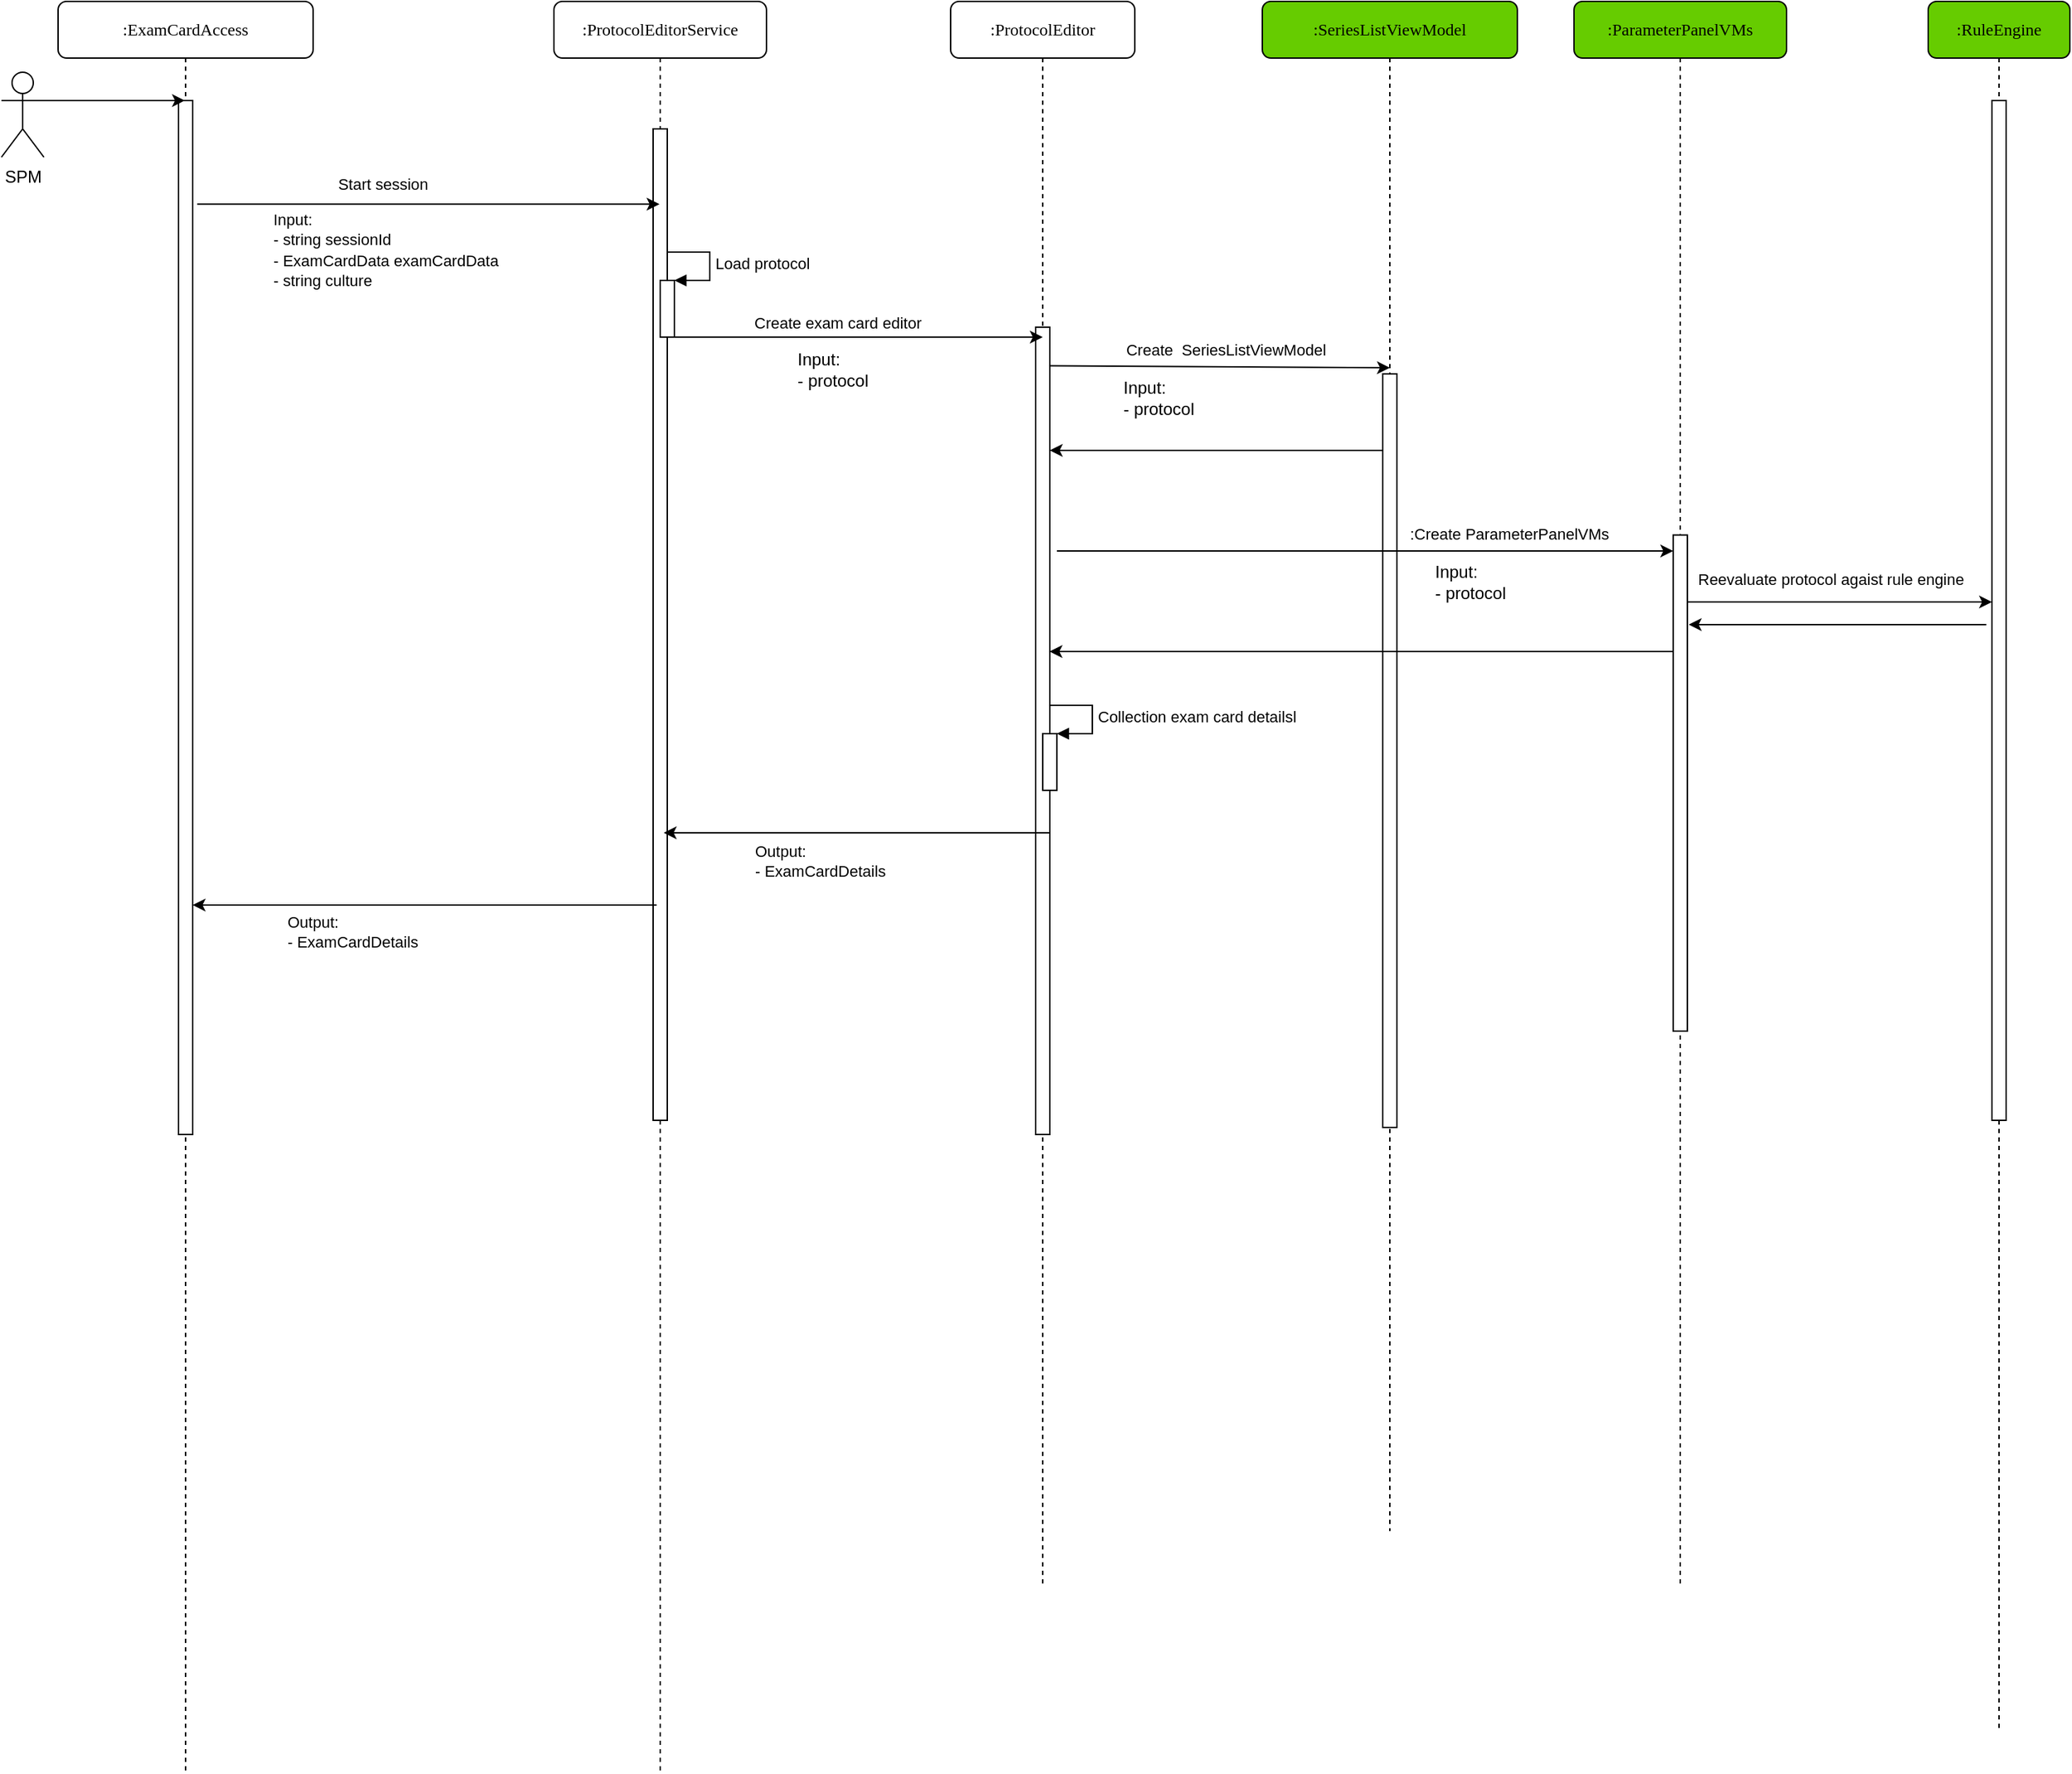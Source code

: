 <mxfile version="20.8.16" type="github">
  <diagram name="Page-1" id="13e1069c-82ec-6db2-03f1-153e76fe0fe0">
    <mxGraphModel dx="1610" dy="804" grid="0" gridSize="10" guides="1" tooltips="1" connect="1" arrows="1" fold="1" page="0" pageScale="1" pageWidth="1100" pageHeight="850" background="none" math="0" shadow="0">
      <root>
        <mxCell id="0" />
        <mxCell id="1" parent="0" />
        <mxCell id="7baba1c4bc27f4b0-2" value=":ProtocolEditorService" style="shape=umlLifeline;perimeter=lifelinePerimeter;whiteSpace=wrap;html=1;container=1;collapsible=0;recursiveResize=0;outlineConnect=0;rounded=1;shadow=0;comic=0;labelBackgroundColor=none;strokeWidth=1;fontFamily=Verdana;fontSize=12;align=center;" parent="1" vertex="1">
          <mxGeometry x="390" y="80" width="150" height="1250" as="geometry" />
        </mxCell>
        <mxCell id="7baba1c4bc27f4b0-10" value="" style="html=1;points=[];perimeter=orthogonalPerimeter;rounded=0;shadow=0;comic=0;labelBackgroundColor=none;strokeWidth=1;fontFamily=Verdana;fontSize=12;align=center;" parent="7baba1c4bc27f4b0-2" vertex="1">
          <mxGeometry x="70" y="90" width="10" height="700" as="geometry" />
        </mxCell>
        <mxCell id="90dkgZwAsfMruA5nad-L-56" value="" style="html=1;points=[];perimeter=orthogonalPerimeter;fontSize=11;" parent="7baba1c4bc27f4b0-2" vertex="1">
          <mxGeometry x="75" y="197" width="10" height="40" as="geometry" />
        </mxCell>
        <mxCell id="90dkgZwAsfMruA5nad-L-57" value="Load protocol" style="edgeStyle=orthogonalEdgeStyle;html=1;align=left;spacingLeft=2;endArrow=block;rounded=0;entryX=1;entryY=0;fontSize=11;" parent="7baba1c4bc27f4b0-2" target="90dkgZwAsfMruA5nad-L-56" edge="1">
          <mxGeometry relative="1" as="geometry">
            <mxPoint x="80" y="177" as="sourcePoint" />
            <Array as="points">
              <mxPoint x="110" y="177" />
            </Array>
          </mxGeometry>
        </mxCell>
        <mxCell id="7baba1c4bc27f4b0-3" value=":ProtocolEditor" style="shape=umlLifeline;perimeter=lifelinePerimeter;whiteSpace=wrap;html=1;container=1;collapsible=0;recursiveResize=0;outlineConnect=0;rounded=1;shadow=0;comic=0;labelBackgroundColor=none;strokeWidth=1;fontFamily=Verdana;fontSize=12;align=center;" parent="1" vertex="1">
          <mxGeometry x="670" y="80" width="130" height="1120" as="geometry" />
        </mxCell>
        <mxCell id="90dkgZwAsfMruA5nad-L-35" value="" style="html=1;points=[];perimeter=orthogonalPerimeter;fontSize=11;" parent="7baba1c4bc27f4b0-3" vertex="1">
          <mxGeometry x="60" y="230" width="10" height="570" as="geometry" />
        </mxCell>
        <mxCell id="vVMsU0UwiVYUPc0pxKb--1" value="" style="html=1;points=[];perimeter=orthogonalPerimeter;fontSize=11;" parent="7baba1c4bc27f4b0-3" vertex="1">
          <mxGeometry x="65" y="517" width="10" height="40" as="geometry" />
        </mxCell>
        <mxCell id="vVMsU0UwiVYUPc0pxKb--2" value="Collection exam card detailsl" style="edgeStyle=orthogonalEdgeStyle;html=1;align=left;spacingLeft=2;endArrow=block;rounded=0;entryX=1;entryY=0;fontSize=11;" parent="7baba1c4bc27f4b0-3" target="vVMsU0UwiVYUPc0pxKb--1" edge="1">
          <mxGeometry relative="1" as="geometry">
            <mxPoint x="70" y="497" as="sourcePoint" />
            <Array as="points">
              <mxPoint x="100" y="497" />
            </Array>
          </mxGeometry>
        </mxCell>
        <mxCell id="90dkgZwAsfMruA5nad-L-102" value="" style="endArrow=classic;html=1;rounded=0;fontSize=11;" parent="7baba1c4bc27f4b0-3" edge="1">
          <mxGeometry width="50" height="50" relative="1" as="geometry">
            <mxPoint x="70" y="587" as="sourcePoint" />
            <mxPoint x="-202.5" y="587" as="targetPoint" />
            <Array as="points" />
          </mxGeometry>
        </mxCell>
        <mxCell id="7baba1c4bc27f4b0-5" value=":SeriesListViewModel" style="shape=umlLifeline;perimeter=lifelinePerimeter;whiteSpace=wrap;html=1;container=1;collapsible=0;recursiveResize=0;outlineConnect=0;rounded=1;shadow=0;comic=0;labelBackgroundColor=none;strokeWidth=1;fontFamily=Verdana;fontSize=12;align=center;fillColor=#66CC00;" parent="1" vertex="1">
          <mxGeometry x="890" y="80" width="180" height="1080" as="geometry" />
        </mxCell>
        <mxCell id="7baba1c4bc27f4b0-13" value="" style="html=1;points=[];perimeter=orthogonalPerimeter;rounded=0;shadow=0;comic=0;labelBackgroundColor=none;strokeWidth=1;fontFamily=Verdana;fontSize=12;align=center;" parent="7baba1c4bc27f4b0-5" vertex="1">
          <mxGeometry x="85" y="263" width="10" height="532" as="geometry" />
        </mxCell>
        <mxCell id="90dkgZwAsfMruA5nad-L-45" value="" style="endArrow=classic;html=1;rounded=0;fontSize=11;" parent="7baba1c4bc27f4b0-5" edge="1">
          <mxGeometry width="50" height="50" relative="1" as="geometry">
            <mxPoint x="85" y="317" as="sourcePoint" />
            <mxPoint x="-150" y="317" as="targetPoint" />
          </mxGeometry>
        </mxCell>
        <mxCell id="90dkgZwAsfMruA5nad-L-78" value="Input:&lt;br&gt;- protocol" style="text;html=1;strokeColor=none;fillColor=none;align=left;verticalAlign=middle;whiteSpace=wrap;rounded=0;" parent="7baba1c4bc27f4b0-5" vertex="1">
          <mxGeometry x="120" y="387" width="100" height="45" as="geometry" />
        </mxCell>
        <mxCell id="7baba1c4bc27f4b0-6" value=":RuleEngine" style="shape=umlLifeline;perimeter=lifelinePerimeter;whiteSpace=wrap;html=1;container=1;collapsible=0;recursiveResize=0;outlineConnect=0;rounded=1;shadow=0;comic=0;labelBackgroundColor=none;strokeWidth=1;fontFamily=Verdana;fontSize=12;align=center;fillColor=#66CC00;" parent="1" vertex="1">
          <mxGeometry x="1360" y="80" width="100" height="1220" as="geometry" />
        </mxCell>
        <mxCell id="90dkgZwAsfMruA5nad-L-52" value="" style="html=1;points=[];perimeter=orthogonalPerimeter;rounded=0;shadow=0;comic=0;labelBackgroundColor=none;strokeWidth=1;fontFamily=Verdana;fontSize=12;align=center;" parent="7baba1c4bc27f4b0-6" vertex="1">
          <mxGeometry x="45" y="70" width="10" height="720" as="geometry" />
        </mxCell>
        <mxCell id="7baba1c4bc27f4b0-7" value=":ParameterPanelVMs" style="shape=umlLifeline;perimeter=lifelinePerimeter;whiteSpace=wrap;html=1;container=1;collapsible=0;recursiveResize=0;outlineConnect=0;rounded=1;shadow=0;comic=0;labelBackgroundColor=none;strokeWidth=1;fontFamily=Verdana;fontSize=12;align=center;fillColor=#66CC00;" parent="1" vertex="1">
          <mxGeometry x="1110" y="80" width="150" height="1120" as="geometry" />
        </mxCell>
        <mxCell id="7baba1c4bc27f4b0-37" value="" style="html=1;points=[];perimeter=orthogonalPerimeter;rounded=0;shadow=0;comic=0;labelBackgroundColor=none;strokeWidth=1;fontFamily=Verdana;fontSize=12;align=center;" parent="7baba1c4bc27f4b0-7" vertex="1">
          <mxGeometry x="70" y="376.75" width="10" height="350.25" as="geometry" />
        </mxCell>
        <mxCell id="7baba1c4bc27f4b0-8" value=":ExamCardAccess" style="shape=umlLifeline;perimeter=lifelinePerimeter;whiteSpace=wrap;html=1;container=1;collapsible=0;recursiveResize=0;outlineConnect=0;rounded=1;shadow=0;comic=0;labelBackgroundColor=none;strokeWidth=1;fontFamily=Verdana;fontSize=12;align=center;" parent="1" vertex="1">
          <mxGeometry x="40" y="80" width="180" height="1250" as="geometry" />
        </mxCell>
        <mxCell id="7baba1c4bc27f4b0-9" value="" style="html=1;points=[];perimeter=orthogonalPerimeter;rounded=0;shadow=0;comic=0;labelBackgroundColor=none;strokeWidth=1;fontFamily=Verdana;fontSize=12;align=center;" parent="7baba1c4bc27f4b0-8" vertex="1">
          <mxGeometry x="85" y="70" width="10" height="730" as="geometry" />
        </mxCell>
        <mxCell id="90dkgZwAsfMruA5nad-L-2" value="SPM" style="shape=umlActor;verticalLabelPosition=bottom;verticalAlign=top;html=1;outlineConnect=0;" parent="1" vertex="1">
          <mxGeometry y="130" width="30" height="60" as="geometry" />
        </mxCell>
        <mxCell id="90dkgZwAsfMruA5nad-L-12" value="" style="endArrow=classic;html=1;rounded=0;exitX=1.32;exitY=0.101;exitDx=0;exitDy=0;exitPerimeter=0;" parent="1" edge="1">
          <mxGeometry width="50" height="50" relative="1" as="geometry">
            <mxPoint x="138.2" y="223.15" as="sourcePoint" />
            <mxPoint x="464.5" y="223.15" as="targetPoint" />
          </mxGeometry>
        </mxCell>
        <mxCell id="90dkgZwAsfMruA5nad-L-13" value="Start session" style="edgeLabel;html=1;align=center;verticalAlign=middle;resizable=0;points=[];" parent="90dkgZwAsfMruA5nad-L-12" vertex="1" connectable="0">
          <mxGeometry x="-0.356" y="-1" relative="1" as="geometry">
            <mxPoint x="26" y="-15" as="offset" />
          </mxGeometry>
        </mxCell>
        <mxCell id="90dkgZwAsfMruA5nad-L-18" value="&lt;span style=&quot;font-size: 11px; background-color: rgb(255, 255, 255);&quot;&gt;Input:&lt;br&gt;- string sessionId&lt;/span&gt;&lt;br style=&quot;border-color: var(--border-color); font-size: 11px;&quot;&gt;&lt;div style=&quot;&quot;&gt;&lt;span style=&quot;background-color: rgb(255, 255, 255); font-size: 11px;&quot;&gt;- ExamCardData examCardData&lt;/span&gt;&lt;/div&gt;&lt;span style=&quot;font-size: 11px; background-color: rgb(255, 255, 255);&quot;&gt;- string culture&lt;/span&gt;" style="text;html=1;strokeColor=none;fillColor=none;align=left;verticalAlign=middle;whiteSpace=wrap;rounded=0;" parent="1" vertex="1">
          <mxGeometry x="190" y="232" width="220" height="45" as="geometry" />
        </mxCell>
        <mxCell id="90dkgZwAsfMruA5nad-L-33" value="" style="endArrow=classic;html=1;rounded=0;startArrow=none;" parent="1" edge="1">
          <mxGeometry width="50" height="50" relative="1" as="geometry">
            <mxPoint x="470" y="317" as="sourcePoint" />
            <mxPoint x="735" y="317" as="targetPoint" />
            <Array as="points" />
          </mxGeometry>
        </mxCell>
        <mxCell id="90dkgZwAsfMruA5nad-L-59" value="Create exam card editor" style="edgeLabel;html=1;align=center;verticalAlign=middle;resizable=0;points=[];fontSize=11;" parent="90dkgZwAsfMruA5nad-L-33" vertex="1" connectable="0">
          <mxGeometry x="0.774" y="-2" relative="1" as="geometry">
            <mxPoint x="-115" y="-12" as="offset" />
          </mxGeometry>
        </mxCell>
        <mxCell id="90dkgZwAsfMruA5nad-L-50" value="" style="endArrow=classic;html=1;rounded=0;fontSize=11;startArrow=none;" parent="1" edge="1">
          <mxGeometry width="50" height="50" relative="1" as="geometry">
            <mxPoint x="745" y="468" as="sourcePoint" />
            <mxPoint x="1180" y="468" as="targetPoint" />
            <Array as="points">
              <mxPoint x="920" y="468" />
            </Array>
          </mxGeometry>
        </mxCell>
        <mxCell id="90dkgZwAsfMruA5nad-L-60" value="Input:&lt;br&gt;- protocol" style="text;html=1;strokeColor=none;fillColor=none;align=left;verticalAlign=middle;whiteSpace=wrap;rounded=0;" parent="1" vertex="1">
          <mxGeometry x="560" y="317" width="100" height="45" as="geometry" />
        </mxCell>
        <mxCell id="90dkgZwAsfMruA5nad-L-61" value="Input:&lt;br&gt;- protocol" style="text;html=1;strokeColor=none;fillColor=none;align=left;verticalAlign=middle;whiteSpace=wrap;rounded=0;" parent="1" vertex="1">
          <mxGeometry x="790" y="337" width="100" height="45" as="geometry" />
        </mxCell>
        <mxCell id="90dkgZwAsfMruA5nad-L-62" value="" style="endArrow=classic;html=1;rounded=0;fontSize=11;" parent="1" edge="1">
          <mxGeometry width="50" height="50" relative="1" as="geometry">
            <mxPoint x="1180" y="539.0" as="sourcePoint" />
            <mxPoint x="739.81" y="539" as="targetPoint" />
            <Array as="points">
              <mxPoint x="1180" y="539" />
              <mxPoint x="960" y="539" />
            </Array>
          </mxGeometry>
        </mxCell>
        <mxCell id="90dkgZwAsfMruA5nad-L-70" value="" style="endArrow=classic;html=1;rounded=0;fontSize=11;startArrow=none;" parent="1" edge="1">
          <mxGeometry width="50" height="50" relative="1" as="geometry">
            <mxPoint x="1190" y="504" as="sourcePoint" />
            <mxPoint x="1405" y="504" as="targetPoint" />
            <Array as="points">
              <mxPoint x="1290" y="504" />
            </Array>
          </mxGeometry>
        </mxCell>
        <mxCell id="90dkgZwAsfMruA5nad-L-72" value="Reevaluate protocol agaist rule engine" style="edgeLabel;html=1;align=center;verticalAlign=middle;resizable=0;points=[];fontSize=11;" parent="90dkgZwAsfMruA5nad-L-70" vertex="1" connectable="0">
          <mxGeometry x="-0.086" y="1" relative="1" as="geometry">
            <mxPoint x="2" y="-15" as="offset" />
          </mxGeometry>
        </mxCell>
        <mxCell id="90dkgZwAsfMruA5nad-L-73" value="" style="endArrow=classic;html=1;rounded=0;fontSize=11;" parent="1" edge="1">
          <mxGeometry width="50" height="50" relative="1" as="geometry">
            <mxPoint x="1401.0" y="520" as="sourcePoint" />
            <mxPoint x="1190.997" y="520" as="targetPoint" />
            <Array as="points" />
          </mxGeometry>
        </mxCell>
        <mxCell id="90dkgZwAsfMruA5nad-L-99" value="" style="endArrow=classic;html=1;rounded=0;exitX=1;exitY=0.333;exitDx=0;exitDy=0;exitPerimeter=0;" parent="1" source="90dkgZwAsfMruA5nad-L-2" target="7baba1c4bc27f4b0-8" edge="1">
          <mxGeometry width="50" height="50" relative="1" as="geometry">
            <mxPoint x="40" y="160" as="sourcePoint" />
            <mxPoint x="64.17" y="551.52" as="targetPoint" />
          </mxGeometry>
        </mxCell>
        <mxCell id="90dkgZwAsfMruA5nad-L-104" value="" style="endArrow=classic;html=1;rounded=0;fontSize=11;" parent="1" edge="1">
          <mxGeometry width="50" height="50" relative="1" as="geometry">
            <mxPoint x="462.5" y="718" as="sourcePoint" />
            <mxPoint x="135" y="718" as="targetPoint" />
            <Array as="points" />
          </mxGeometry>
        </mxCell>
        <mxCell id="90dkgZwAsfMruA5nad-L-105" value="Output: &lt;br&gt;- ExamCardDetails" style="edgeLabel;html=1;align=left;verticalAlign=middle;resizable=0;points=[];" parent="1" vertex="1" connectable="0">
          <mxGeometry x="199.999" y="737" as="geometry" />
        </mxCell>
        <mxCell id="vVMsU0UwiVYUPc0pxKb--3" value="Output: &lt;br&gt;- ExamCardDetails" style="edgeLabel;html=1;align=left;verticalAlign=middle;resizable=0;points=[];" parent="1" vertex="1" connectable="0">
          <mxGeometry x="529.999" y="687" as="geometry" />
        </mxCell>
        <mxCell id="90dkgZwAsfMruA5nad-L-43" value="" style="endArrow=classic;html=1;rounded=0;fontSize=11;entryX=0.5;entryY=0.042;entryDx=0;entryDy=0;entryPerimeter=0;exitX=1.047;exitY=0.057;exitDx=0;exitDy=0;exitPerimeter=0;" parent="1" edge="1">
          <mxGeometry width="50" height="50" relative="1" as="geometry">
            <mxPoint x="740.47" y="337.21" as="sourcePoint" />
            <mxPoint x="980" y="338.63" as="targetPoint" />
          </mxGeometry>
        </mxCell>
        <mxCell id="90dkgZwAsfMruA5nad-L-44" value="Create&amp;nbsp; SeriesListViewModel" style="edgeLabel;html=1;align=center;verticalAlign=middle;resizable=0;points=[];fontSize=11;" parent="90dkgZwAsfMruA5nad-L-43" vertex="1" connectable="0">
          <mxGeometry x="0.286" y="2" relative="1" as="geometry">
            <mxPoint x="-31" y="-10" as="offset" />
          </mxGeometry>
        </mxCell>
        <mxCell id="90dkgZwAsfMruA5nad-L-63" value=":Create ParameterPanelVMs" style="edgeLabel;html=1;align=center;verticalAlign=middle;resizable=0;points=[];fontSize=11;" parent="90dkgZwAsfMruA5nad-L-43" vertex="1" connectable="0">
          <mxGeometry x="0.286" y="2" relative="1" as="geometry">
            <mxPoint x="169" y="120" as="offset" />
          </mxGeometry>
        </mxCell>
      </root>
    </mxGraphModel>
  </diagram>
</mxfile>
